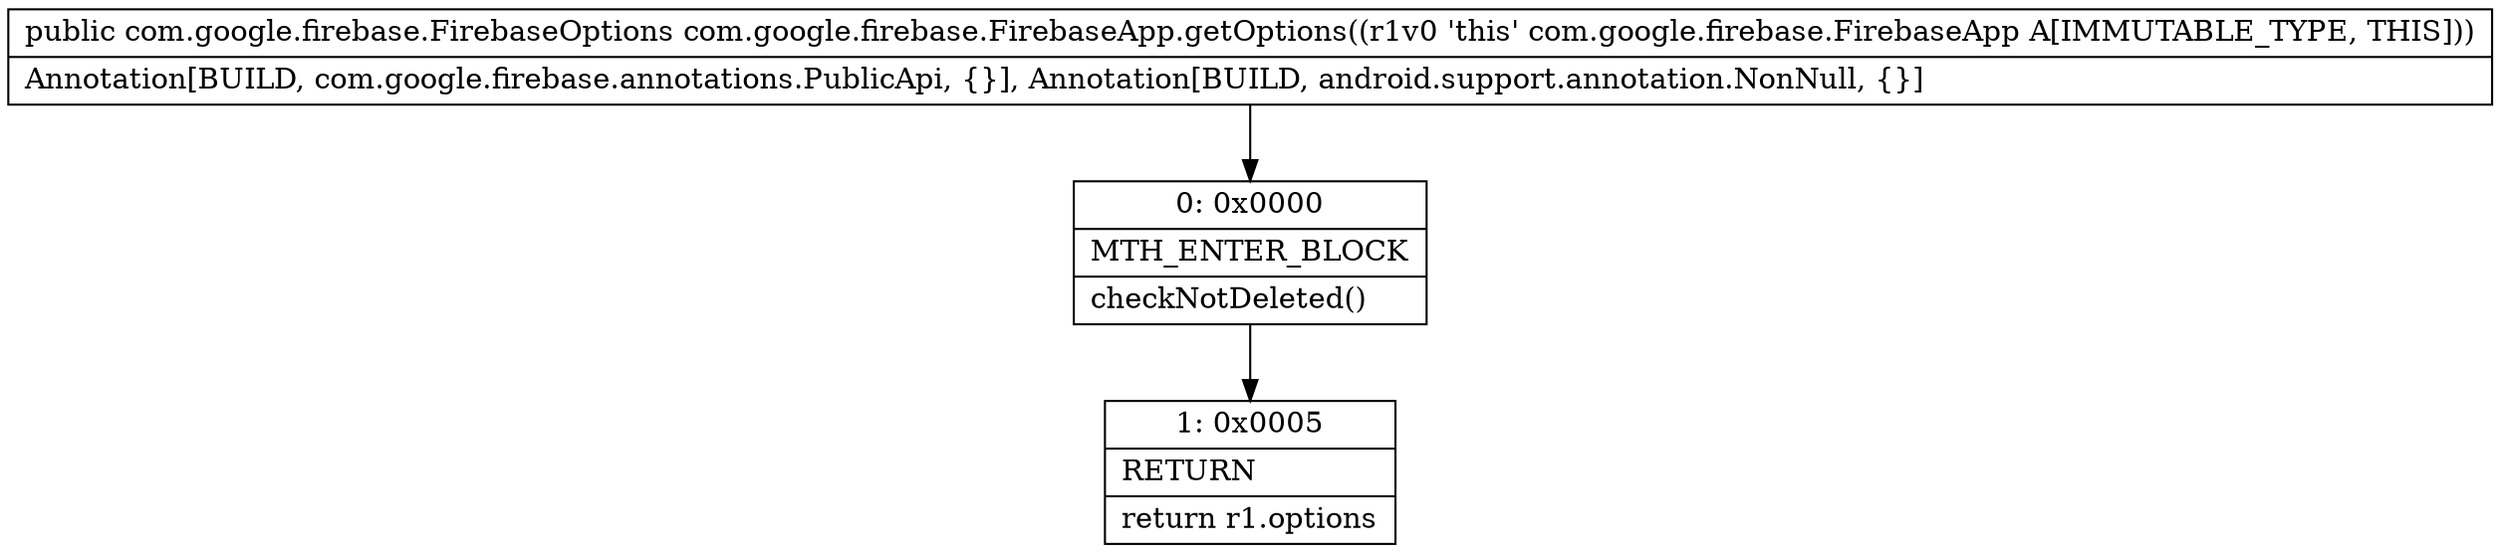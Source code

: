 digraph "CFG forcom.google.firebase.FirebaseApp.getOptions()Lcom\/google\/firebase\/FirebaseOptions;" {
Node_0 [shape=record,label="{0\:\ 0x0000|MTH_ENTER_BLOCK\l|checkNotDeleted()\l}"];
Node_1 [shape=record,label="{1\:\ 0x0005|RETURN\l|return r1.options\l}"];
MethodNode[shape=record,label="{public com.google.firebase.FirebaseOptions com.google.firebase.FirebaseApp.getOptions((r1v0 'this' com.google.firebase.FirebaseApp A[IMMUTABLE_TYPE, THIS]))  | Annotation[BUILD, com.google.firebase.annotations.PublicApi, \{\}], Annotation[BUILD, android.support.annotation.NonNull, \{\}]\l}"];
MethodNode -> Node_0;
Node_0 -> Node_1;
}

